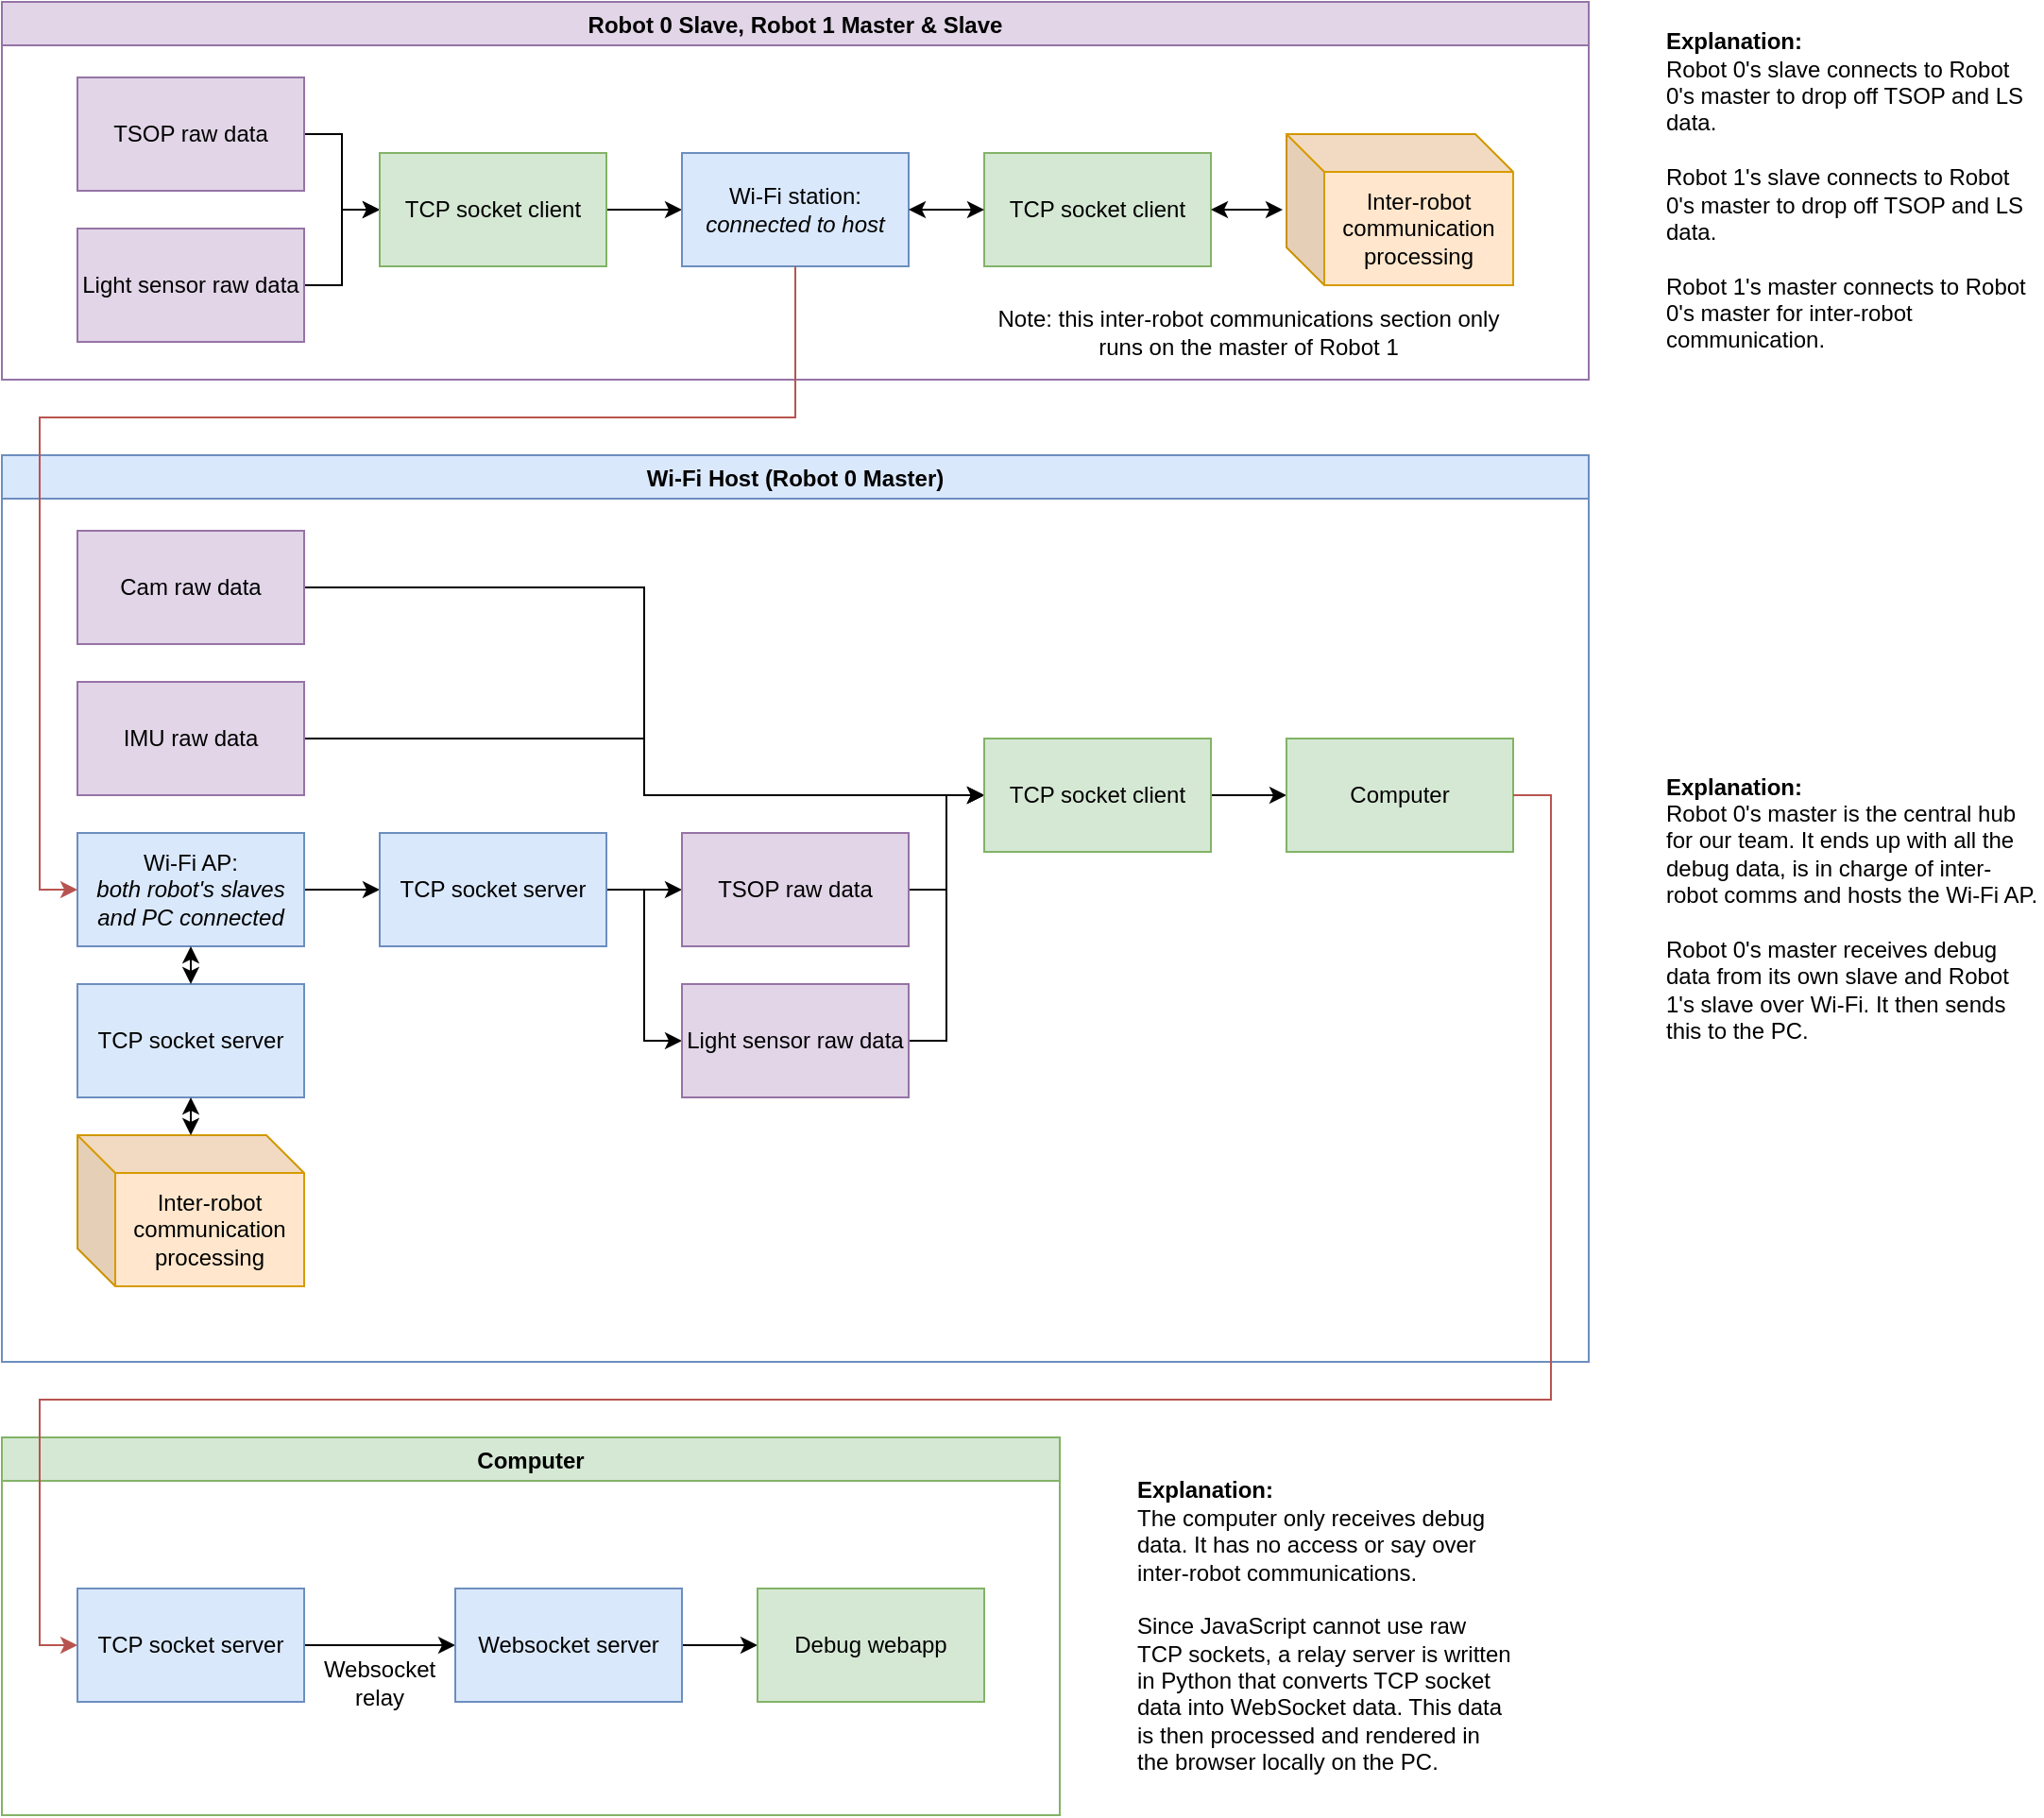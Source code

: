<mxfile version="10.6.2" type="onedrive"><diagram id="uQz7mul11kTVxsgE9b3X" name="Page-1"><mxGraphModel dx="1394" dy="796" grid="1" gridSize="10" guides="1" tooltips="1" connect="1" arrows="1" fold="1" page="1" pageScale="1" pageWidth="1169" pageHeight="1654" math="0" shadow="0"><root><mxCell id="0"/><mxCell id="1" parent="0"/><mxCell id="xWK-3G-AW2QQJtSv9LN0-4" value="Robot 0 Slave, Robot 1 Master &amp; Slave" style="swimlane;fillColor=#e1d5e7;strokeColor=#9673a6;" parent="1" vertex="1"><mxGeometry x="40" y="40" width="840" height="200" as="geometry"><mxRectangle x="40" y="40" width="60" height="23" as="alternateBounds"/></mxGeometry></mxCell><mxCell id="xWK-3G-AW2QQJtSv9LN0-8" style="edgeStyle=orthogonalEdgeStyle;rounded=0;orthogonalLoop=1;jettySize=auto;html=1;exitX=1;exitY=0.5;exitDx=0;exitDy=0;" parent="xWK-3G-AW2QQJtSv9LN0-4" source="xWK-3G-AW2QQJtSv9LN0-5" target="xWK-3G-AW2QQJtSv9LN0-7" edge="1"><mxGeometry relative="1" as="geometry"/></mxCell><mxCell id="xWK-3G-AW2QQJtSv9LN0-5" value="TSOP raw data" style="rounded=0;whiteSpace=wrap;html=1;fillColor=#e1d5e7;strokeColor=#9673a6;" parent="xWK-3G-AW2QQJtSv9LN0-4" vertex="1"><mxGeometry x="40" y="40" width="120" height="60" as="geometry"/></mxCell><mxCell id="xWK-3G-AW2QQJtSv9LN0-10" style="edgeStyle=orthogonalEdgeStyle;rounded=0;orthogonalLoop=1;jettySize=auto;html=1;exitX=1;exitY=0.5;exitDx=0;exitDy=0;entryX=0;entryY=0.5;entryDx=0;entryDy=0;" parent="xWK-3G-AW2QQJtSv9LN0-4" source="xWK-3G-AW2QQJtSv9LN0-6" target="xWK-3G-AW2QQJtSv9LN0-7" edge="1"><mxGeometry relative="1" as="geometry"/></mxCell><mxCell id="xWK-3G-AW2QQJtSv9LN0-6" value="Light sensor raw data" style="rounded=0;whiteSpace=wrap;html=1;fillColor=#e1d5e7;strokeColor=#9673a6;" parent="xWK-3G-AW2QQJtSv9LN0-4" vertex="1"><mxGeometry x="40" y="120" width="120" height="60" as="geometry"/></mxCell><mxCell id="xWK-3G-AW2QQJtSv9LN0-12" value="" style="edgeStyle=orthogonalEdgeStyle;rounded=0;orthogonalLoop=1;jettySize=auto;html=1;" parent="xWK-3G-AW2QQJtSv9LN0-4" source="xWK-3G-AW2QQJtSv9LN0-7" target="xWK-3G-AW2QQJtSv9LN0-11" edge="1"><mxGeometry relative="1" as="geometry"/></mxCell><mxCell id="xWK-3G-AW2QQJtSv9LN0-7" value="TCP socket client" style="rounded=0;whiteSpace=wrap;html=1;fillColor=#d5e8d4;strokeColor=#82b366;" parent="xWK-3G-AW2QQJtSv9LN0-4" vertex="1"><mxGeometry x="200" y="80" width="120" height="60" as="geometry"/></mxCell><mxCell id="xWK-3G-AW2QQJtSv9LN0-11" value="Wi-Fi station: &lt;i&gt;connected to host&lt;/i&gt;" style="rounded=0;whiteSpace=wrap;html=1;fillColor=#dae8fc;strokeColor=#6c8ebf;" parent="xWK-3G-AW2QQJtSv9LN0-4" vertex="1"><mxGeometry x="360" y="80" width="120" height="60" as="geometry"/></mxCell><mxCell id="EARSTqXID4OW2R9IWeu--8" value="TCP socket client" style="rounded=0;whiteSpace=wrap;html=1;fillColor=#d5e8d4;strokeColor=#82b366;" parent="xWK-3G-AW2QQJtSv9LN0-4" vertex="1"><mxGeometry x="520" y="80" width="120" height="60" as="geometry"/></mxCell><mxCell id="EARSTqXID4OW2R9IWeu--12" value="" style="endArrow=classic;startArrow=classic;html=1;entryX=0;entryY=0.5;entryDx=0;entryDy=0;exitX=1;exitY=0.5;exitDx=0;exitDy=0;" parent="xWK-3G-AW2QQJtSv9LN0-4" source="xWK-3G-AW2QQJtSv9LN0-11" target="EARSTqXID4OW2R9IWeu--8" edge="1"><mxGeometry width="50" height="50" relative="1" as="geometry"><mxPoint x="470" y="200" as="sourcePoint"/><mxPoint x="520" y="150" as="targetPoint"/></mxGeometry></mxCell><mxCell id="EARSTqXID4OW2R9IWeu--14" value="Note: this inter-robot communications section only runs on the master of Robot 1" style="text;html=1;strokeColor=none;fillColor=none;align=center;verticalAlign=middle;whiteSpace=wrap;rounded=0;" parent="xWK-3G-AW2QQJtSv9LN0-4" vertex="1"><mxGeometry x="520" y="160" width="280" height="30" as="geometry"/></mxCell><mxCell id="xWK-3G-AW2QQJtSv9LN0-13" value="Wi-Fi Host (Robot 0 Master)" style="swimlane;fillColor=#dae8fc;strokeColor=#6c8ebf;" parent="1" vertex="1"><mxGeometry x="40" y="280" width="840" height="480" as="geometry"><mxRectangle x="40" y="280" width="60" height="23" as="alternateBounds"/></mxGeometry></mxCell><mxCell id="xWK-3G-AW2QQJtSv9LN0-35" style="edgeStyle=orthogonalEdgeStyle;rounded=0;orthogonalLoop=1;jettySize=auto;html=1;exitX=1;exitY=0.5;exitDx=0;exitDy=0;entryX=0;entryY=0.5;entryDx=0;entryDy=0;" parent="xWK-3G-AW2QQJtSv9LN0-13" source="xWK-3G-AW2QQJtSv9LN0-21" target="xWK-3G-AW2QQJtSv9LN0-32" edge="1"><mxGeometry relative="1" as="geometry"/></mxCell><mxCell id="xWK-3G-AW2QQJtSv9LN0-21" value="Cam raw data" style="rounded=0;whiteSpace=wrap;html=1;fillColor=#e1d5e7;strokeColor=#9673a6;" parent="xWK-3G-AW2QQJtSv9LN0-13" vertex="1"><mxGeometry x="40" y="40" width="120" height="60" as="geometry"/></mxCell><mxCell id="xWK-3G-AW2QQJtSv9LN0-38" style="edgeStyle=orthogonalEdgeStyle;rounded=0;orthogonalLoop=1;jettySize=auto;html=1;exitX=1;exitY=0.5;exitDx=0;exitDy=0;entryX=0;entryY=0.5;entryDx=0;entryDy=0;" parent="xWK-3G-AW2QQJtSv9LN0-13" source="xWK-3G-AW2QQJtSv9LN0-22" target="xWK-3G-AW2QQJtSv9LN0-32" edge="1"><mxGeometry relative="1" as="geometry"/></mxCell><mxCell id="xWK-3G-AW2QQJtSv9LN0-22" value="IMU raw data" style="rounded=0;whiteSpace=wrap;html=1;fillColor=#e1d5e7;strokeColor=#9673a6;" parent="xWK-3G-AW2QQJtSv9LN0-13" vertex="1"><mxGeometry x="40" y="120" width="120" height="60" as="geometry"/></mxCell><mxCell id="xWK-3G-AW2QQJtSv9LN0-27" value="" style="edgeStyle=orthogonalEdgeStyle;rounded=0;orthogonalLoop=1;jettySize=auto;html=1;" parent="xWK-3G-AW2QQJtSv9LN0-13" source="xWK-3G-AW2QQJtSv9LN0-23" target="xWK-3G-AW2QQJtSv9LN0-24" edge="1"><mxGeometry relative="1" as="geometry"/></mxCell><mxCell id="xWK-3G-AW2QQJtSv9LN0-23" value="Wi-Fi AP: &lt;br&gt;&lt;i&gt;both robot's slaves and PC connected&lt;/i&gt;&lt;br&gt;" style="rounded=0;whiteSpace=wrap;html=1;fillColor=#dae8fc;strokeColor=#6c8ebf;" parent="xWK-3G-AW2QQJtSv9LN0-13" vertex="1"><mxGeometry x="40" y="200" width="120" height="60" as="geometry"/></mxCell><mxCell id="xWK-3G-AW2QQJtSv9LN0-30" style="edgeStyle=orthogonalEdgeStyle;rounded=0;orthogonalLoop=1;jettySize=auto;html=1;exitX=1;exitY=0.5;exitDx=0;exitDy=0;entryX=0;entryY=0.5;entryDx=0;entryDy=0;" parent="xWK-3G-AW2QQJtSv9LN0-13" source="xWK-3G-AW2QQJtSv9LN0-24" target="xWK-3G-AW2QQJtSv9LN0-26" edge="1"><mxGeometry relative="1" as="geometry"/></mxCell><mxCell id="xWK-3G-AW2QQJtSv9LN0-31" value="" style="edgeStyle=orthogonalEdgeStyle;rounded=0;orthogonalLoop=1;jettySize=auto;html=1;" parent="xWK-3G-AW2QQJtSv9LN0-13" source="xWK-3G-AW2QQJtSv9LN0-24" target="xWK-3G-AW2QQJtSv9LN0-25" edge="1"><mxGeometry relative="1" as="geometry"/></mxCell><mxCell id="xWK-3G-AW2QQJtSv9LN0-24" value="TCP socket server" style="rounded=0;whiteSpace=wrap;html=1;fillColor=#dae8fc;strokeColor=#6c8ebf;" parent="xWK-3G-AW2QQJtSv9LN0-13" vertex="1"><mxGeometry x="200" y="200" width="120" height="60" as="geometry"/></mxCell><mxCell id="xWK-3G-AW2QQJtSv9LN0-39" style="edgeStyle=orthogonalEdgeStyle;rounded=0;orthogonalLoop=1;jettySize=auto;html=1;exitX=1;exitY=0.5;exitDx=0;exitDy=0;entryX=0;entryY=0.5;entryDx=0;entryDy=0;" parent="xWK-3G-AW2QQJtSv9LN0-13" source="xWK-3G-AW2QQJtSv9LN0-25" target="xWK-3G-AW2QQJtSv9LN0-32" edge="1"><mxGeometry relative="1" as="geometry"/></mxCell><mxCell id="xWK-3G-AW2QQJtSv9LN0-25" value="TSOP raw data" style="rounded=0;whiteSpace=wrap;html=1;fillColor=#e1d5e7;strokeColor=#9673a6;" parent="xWK-3G-AW2QQJtSv9LN0-13" vertex="1"><mxGeometry x="360" y="200" width="120" height="60" as="geometry"/></mxCell><mxCell id="xWK-3G-AW2QQJtSv9LN0-40" style="edgeStyle=orthogonalEdgeStyle;rounded=0;orthogonalLoop=1;jettySize=auto;html=1;exitX=1;exitY=0.5;exitDx=0;exitDy=0;entryX=0;entryY=0.5;entryDx=0;entryDy=0;" parent="xWK-3G-AW2QQJtSv9LN0-13" source="xWK-3G-AW2QQJtSv9LN0-26" target="xWK-3G-AW2QQJtSv9LN0-32" edge="1"><mxGeometry relative="1" as="geometry"/></mxCell><mxCell id="xWK-3G-AW2QQJtSv9LN0-26" value="Light sensor raw data" style="rounded=0;whiteSpace=wrap;html=1;fillColor=#e1d5e7;strokeColor=#9673a6;" parent="xWK-3G-AW2QQJtSv9LN0-13" vertex="1"><mxGeometry x="360" y="280" width="120" height="60" as="geometry"/></mxCell><mxCell id="xWK-3G-AW2QQJtSv9LN0-34" value="" style="edgeStyle=orthogonalEdgeStyle;rounded=0;orthogonalLoop=1;jettySize=auto;html=1;" parent="xWK-3G-AW2QQJtSv9LN0-13" source="xWK-3G-AW2QQJtSv9LN0-32" target="xWK-3G-AW2QQJtSv9LN0-33" edge="1"><mxGeometry relative="1" as="geometry"/></mxCell><mxCell id="xWK-3G-AW2QQJtSv9LN0-32" value="TCP socket client" style="rounded=0;whiteSpace=wrap;html=1;fillColor=#d5e8d4;strokeColor=#82b366;" parent="xWK-3G-AW2QQJtSv9LN0-13" vertex="1"><mxGeometry x="520" y="150" width="120" height="60" as="geometry"/></mxCell><mxCell id="xWK-3G-AW2QQJtSv9LN0-33" value="Computer" style="rounded=0;whiteSpace=wrap;html=1;fillColor=#d5e8d4;strokeColor=#82b366;" parent="xWK-3G-AW2QQJtSv9LN0-13" vertex="1"><mxGeometry x="680" y="150" width="120" height="60" as="geometry"/></mxCell><mxCell id="EARSTqXID4OW2R9IWeu--1" value="TCP socket server" style="rounded=0;whiteSpace=wrap;html=1;fillColor=#dae8fc;strokeColor=#6c8ebf;" parent="xWK-3G-AW2QQJtSv9LN0-13" vertex="1"><mxGeometry x="40" y="280" width="120" height="60" as="geometry"/></mxCell><mxCell id="EARSTqXID4OW2R9IWeu--4" value="Inter-robot communication processing" style="shape=cube;whiteSpace=wrap;html=1;boundedLbl=1;backgroundOutline=1;darkOpacity=0.05;darkOpacity2=0.1;fillColor=#ffe6cc;strokeColor=#d79b00;" parent="xWK-3G-AW2QQJtSv9LN0-13" vertex="1"><mxGeometry x="40" y="360" width="120" height="80" as="geometry"/></mxCell><mxCell id="EARSTqXID4OW2R9IWeu--6" value="" style="endArrow=classic;startArrow=classic;html=1;entryX=0.5;entryY=1;entryDx=0;entryDy=0;exitX=0.5;exitY=0;exitDx=0;exitDy=0;" parent="xWK-3G-AW2QQJtSv9LN0-13" source="EARSTqXID4OW2R9IWeu--1" target="xWK-3G-AW2QQJtSv9LN0-23" edge="1"><mxGeometry width="50" height="50" relative="1" as="geometry"><mxPoint y="790" as="sourcePoint"/><mxPoint x="50" y="740" as="targetPoint"/></mxGeometry></mxCell><mxCell id="EARSTqXID4OW2R9IWeu--7" value="" style="endArrow=classic;startArrow=classic;html=1;entryX=0.5;entryY=1;entryDx=0;entryDy=0;exitX=0.5;exitY=0;exitDx=0;exitDy=0;exitPerimeter=0;" parent="xWK-3G-AW2QQJtSv9LN0-13" source="EARSTqXID4OW2R9IWeu--4" target="EARSTqXID4OW2R9IWeu--1" edge="1"><mxGeometry width="50" height="50" relative="1" as="geometry"><mxPoint x="260" y="410" as="sourcePoint"/><mxPoint x="310" y="360" as="targetPoint"/></mxGeometry></mxCell><mxCell id="xWK-3G-AW2QQJtSv9LN0-41" value="Computer" style="swimlane;fillColor=#d5e8d4;strokeColor=#82b366;" parent="1" vertex="1"><mxGeometry x="40" y="800" width="560" height="200" as="geometry"/></mxCell><mxCell id="xWK-3G-AW2QQJtSv9LN0-45" value="" style="edgeStyle=orthogonalEdgeStyle;rounded=0;orthogonalLoop=1;jettySize=auto;html=1;" parent="xWK-3G-AW2QQJtSv9LN0-41" source="xWK-3G-AW2QQJtSv9LN0-42" target="xWK-3G-AW2QQJtSv9LN0-43" edge="1"><mxGeometry relative="1" as="geometry"/></mxCell><mxCell id="xWK-3G-AW2QQJtSv9LN0-42" value="TCP socket server" style="rounded=0;whiteSpace=wrap;html=1;fillColor=#dae8fc;strokeColor=#6c8ebf;" parent="xWK-3G-AW2QQJtSv9LN0-41" vertex="1"><mxGeometry x="40" y="80" width="120" height="60" as="geometry"/></mxCell><mxCell id="xWK-3G-AW2QQJtSv9LN0-46" value="" style="edgeStyle=orthogonalEdgeStyle;rounded=0;orthogonalLoop=1;jettySize=auto;html=1;" parent="xWK-3G-AW2QQJtSv9LN0-41" source="xWK-3G-AW2QQJtSv9LN0-43" target="xWK-3G-AW2QQJtSv9LN0-44" edge="1"><mxGeometry relative="1" as="geometry"/></mxCell><mxCell id="xWK-3G-AW2QQJtSv9LN0-43" value="Websocket server" style="rounded=0;whiteSpace=wrap;html=1;fillColor=#dae8fc;strokeColor=#6c8ebf;" parent="xWK-3G-AW2QQJtSv9LN0-41" vertex="1"><mxGeometry x="240" y="80" width="120" height="60" as="geometry"/></mxCell><mxCell id="xWK-3G-AW2QQJtSv9LN0-44" value="Debug webapp" style="rounded=0;whiteSpace=wrap;html=1;fillColor=#d5e8d4;strokeColor=#82b366;" parent="xWK-3G-AW2QQJtSv9LN0-41" vertex="1"><mxGeometry x="400" y="80" width="120" height="60" as="geometry"/></mxCell><mxCell id="xWK-3G-AW2QQJtSv9LN0-52" value="Websocket relay" style="text;html=1;strokeColor=none;fillColor=none;align=center;verticalAlign=middle;whiteSpace=wrap;rounded=0;" parent="xWK-3G-AW2QQJtSv9LN0-41" vertex="1"><mxGeometry x="180" y="120" width="40" height="20" as="geometry"/></mxCell><mxCell id="xWK-3G-AW2QQJtSv9LN0-55" style="edgeStyle=orthogonalEdgeStyle;rounded=0;orthogonalLoop=1;jettySize=auto;html=1;exitX=1;exitY=0.5;exitDx=0;exitDy=0;entryX=0;entryY=0.5;entryDx=0;entryDy=0;fillColor=#f8cecc;strokeColor=#b85450;" parent="1" source="xWK-3G-AW2QQJtSv9LN0-33" target="xWK-3G-AW2QQJtSv9LN0-42" edge="1"><mxGeometry relative="1" as="geometry"><Array as="points"><mxPoint x="860" y="460"/><mxPoint x="860" y="780"/><mxPoint x="60" y="780"/><mxPoint x="60" y="910"/></Array></mxGeometry></mxCell><mxCell id="xWK-3G-AW2QQJtSv9LN0-58" style="edgeStyle=orthogonalEdgeStyle;rounded=0;orthogonalLoop=1;jettySize=auto;html=1;exitX=0.5;exitY=1;exitDx=0;exitDy=0;entryX=0;entryY=0.5;entryDx=0;entryDy=0;fillColor=#f8cecc;strokeColor=#b85450;" parent="1" source="xWK-3G-AW2QQJtSv9LN0-11" target="xWK-3G-AW2QQJtSv9LN0-23" edge="1"><mxGeometry relative="1" as="geometry"><Array as="points"><mxPoint x="460" y="260"/><mxPoint x="60" y="260"/><mxPoint x="60" y="510"/></Array></mxGeometry></mxCell><mxCell id="EARSTqXID4OW2R9IWeu--10" value="Inter-robot communication processing" style="shape=cube;whiteSpace=wrap;html=1;boundedLbl=1;backgroundOutline=1;darkOpacity=0.05;darkOpacity2=0.1;fillColor=#ffe6cc;strokeColor=#d79b00;" parent="1" vertex="1"><mxGeometry x="720" y="110" width="120" height="80" as="geometry"/></mxCell><mxCell id="EARSTqXID4OW2R9IWeu--11" value="" style="endArrow=classic;startArrow=classic;html=1;exitX=1;exitY=0.5;exitDx=0;exitDy=0;" parent="1" source="EARSTqXID4OW2R9IWeu--8" edge="1"><mxGeometry width="50" height="50" relative="1" as="geometry"><mxPoint x="680" y="240" as="sourcePoint"/><mxPoint x="718" y="150" as="targetPoint"/></mxGeometry></mxCell><mxCell id="EARSTqXID4OW2R9IWeu--15" value="&lt;div style=&quot;text-align: left&quot;&gt;&lt;span&gt;&lt;b&gt;Explanation:&lt;/b&gt;&lt;/span&gt;&lt;/div&gt;&lt;div style=&quot;text-align: left&quot;&gt;&lt;span&gt;Robot 0's slave connects to Robot 0's master to drop off TSOP and LS data.&lt;br&gt;&lt;br&gt;&lt;/span&gt;&lt;/div&gt;&lt;div style=&quot;text-align: left&quot;&gt;&lt;span&gt;Robot 1's slave connects to Robot 0's master to drop off TSOP and LS data.&lt;br&gt;&lt;br&gt;&lt;/span&gt;&lt;/div&gt;&lt;div style=&quot;text-align: left&quot;&gt;&lt;span&gt;Robot 1's master connects to Robot 0's master for inter-robot communication.&lt;/span&gt;&lt;/div&gt;" style="text;html=1;strokeColor=none;fillColor=none;align=center;verticalAlign=middle;whiteSpace=wrap;rounded=0;" parent="1" vertex="1"><mxGeometry x="920" y="40" width="200" height="200" as="geometry"/></mxCell><mxCell id="EARSTqXID4OW2R9IWeu--16" value="&lt;div style=&quot;text-align: left&quot;&gt;&lt;span&gt;&lt;b&gt;Explanation:&lt;/b&gt;&lt;/span&gt;&lt;/div&gt;&lt;div style=&quot;text-align: left&quot;&gt;&lt;span&gt;Robot 0's master is the central hub for our team. It ends up with all the debug data, is in charge of inter-robot comms and hosts the Wi-Fi AP.&lt;br&gt;&lt;br&gt;Robot 0's master receives debug data from its own slave and Robot 1's slave over Wi-Fi. It then sends this to the PC.&lt;/span&gt;&lt;/div&gt;" style="text;html=1;strokeColor=none;fillColor=none;align=center;verticalAlign=middle;whiteSpace=wrap;rounded=0;" parent="1" vertex="1"><mxGeometry x="920" y="440" width="200" height="160" as="geometry"/></mxCell><mxCell id="EARSTqXID4OW2R9IWeu--17" value="&lt;div style=&quot;text-align: left&quot;&gt;&lt;span&gt;&lt;b&gt;Explanation:&lt;/b&gt;&lt;/span&gt;&lt;/div&gt;&lt;div style=&quot;text-align: left&quot;&gt;The computer only receives debug data. It has no access or say over inter-robot communications.&lt;br&gt;&lt;br&gt;Since JavaScript cannot use raw TCP sockets, a relay server is written in Python that converts TCP socket data into WebSocket data. This data is then processed and rendered in the browser locally on the PC.&lt;/div&gt;" style="text;html=1;strokeColor=none;fillColor=none;align=center;verticalAlign=middle;whiteSpace=wrap;rounded=0;" parent="1" vertex="1"><mxGeometry x="640" y="820" width="200" height="160" as="geometry"/></mxCell></root></mxGraphModel></diagram></mxfile>